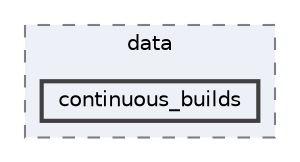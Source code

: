 digraph "Arduino/GetStartedWithMachineLearningOnArduino/tflite-micro-main/data/continuous_builds"
{
 // LATEX_PDF_SIZE
  bgcolor="transparent";
  edge [fontname=Helvetica,fontsize=10,labelfontname=Helvetica,labelfontsize=10];
  node [fontname=Helvetica,fontsize=10,shape=box,height=0.2,width=0.4];
  compound=true
  subgraph clusterdir_79abcb14d80e9c24f6cf1fbc848d3c2f {
    graph [ bgcolor="#edf0f7", pencolor="grey50", label="data", fontname=Helvetica,fontsize=10 style="filled,dashed", URL="dir_79abcb14d80e9c24f6cf1fbc848d3c2f.html",tooltip=""]
  dir_d6698634ad3eb5785844b3c5708519a6 [label="continuous_builds", fillcolor="#edf0f7", color="grey25", style="filled,bold", URL="dir_d6698634ad3eb5785844b3c5708519a6.html",tooltip=""];
  }
}
